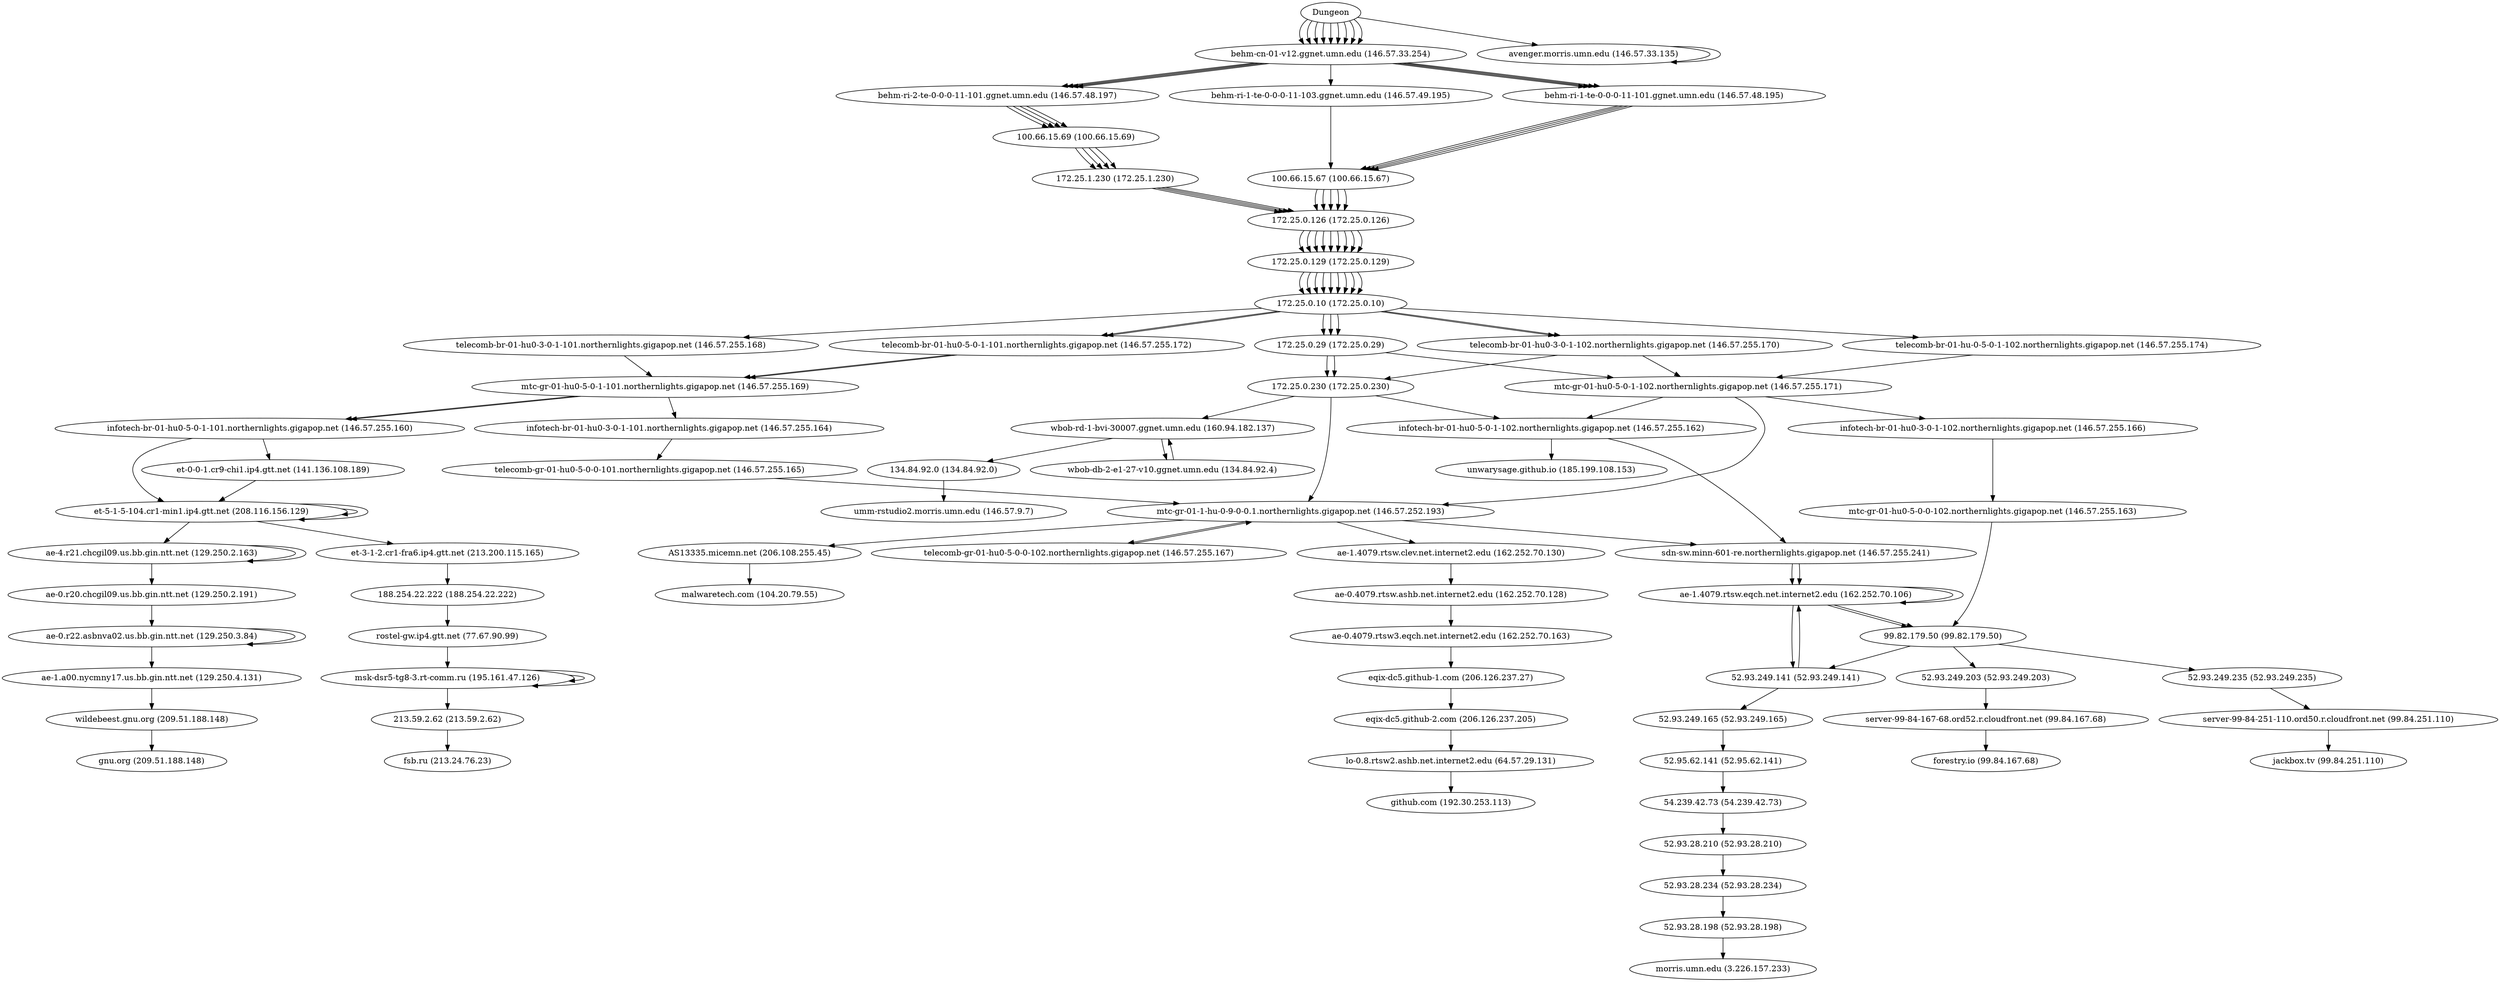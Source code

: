 digraph network {

// traceroute to fsb.ru (213.24.76.23), 60 hops max, 60 byte packets
"Dungeon" -> "behm-cn-01-v12.ggnet.umn.edu (146.57.33.254)";
"behm-cn-01-v12.ggnet.umn.edu (146.57.33.254)" -> "behm-ri-2-te-0-0-0-11-101.ggnet.umn.edu (146.57.48.197)";
"behm-ri-2-te-0-0-0-11-101.ggnet.umn.edu (146.57.48.197)" -> "100.66.15.69 (100.66.15.69)";
"100.66.15.69 (100.66.15.69)" -> "172.25.1.230 (172.25.1.230)";
"172.25.1.230 (172.25.1.230)" -> "172.25.0.126 (172.25.0.126)";
"172.25.0.126 (172.25.0.126)" -> "172.25.0.129 (172.25.0.129)";
"172.25.0.129 (172.25.0.129)" -> "172.25.0.10 (172.25.0.10)";
"172.25.0.10 (172.25.0.10)" -> "telecomb-br-01-hu0-5-0-1-101.northernlights.gigapop.net (146.57.255.172)";
"telecomb-br-01-hu0-5-0-1-101.northernlights.gigapop.net (146.57.255.172)" -> "mtc-gr-01-hu0-5-0-1-101.northernlights.gigapop.net (146.57.255.169)";
"mtc-gr-01-hu0-5-0-1-101.northernlights.gigapop.net (146.57.255.169)" -> "infotech-br-01-hu0-5-0-1-101.northernlights.gigapop.net (146.57.255.160)";
"infotech-br-01-hu0-5-0-1-101.northernlights.gigapop.net (146.57.255.160)" -> "et-5-1-5-104.cr1-min1.ip4.gtt.net (208.116.156.129)";
"et-5-1-5-104.cr1-min1.ip4.gtt.net (208.116.156.129)" -> "et-5-1-5-104.cr1-min1.ip4.gtt.net (208.116.156.129)";
"et-5-1-5-104.cr1-min1.ip4.gtt.net (208.116.156.129)" -> "et-3-1-2.cr1-fra6.ip4.gtt.net (213.200.115.165)";
"et-3-1-2.cr1-fra6.ip4.gtt.net (213.200.115.165)" -> "188.254.22.222 (188.254.22.222)";
"188.254.22.222 (188.254.22.222)" -> "rostel-gw.ip4.gtt.net (77.67.90.99)";
"rostel-gw.ip4.gtt.net (77.67.90.99)" -> "msk-dsr5-tg8-3.rt-comm.ru (195.161.47.126)";
"msk-dsr5-tg8-3.rt-comm.ru (195.161.47.126)" -> "msk-dsr5-tg8-3.rt-comm.ru (195.161.47.126)";
"msk-dsr5-tg8-3.rt-comm.ru (195.161.47.126)" -> "msk-dsr5-tg8-3.rt-comm.ru (195.161.47.126)";
"msk-dsr5-tg8-3.rt-comm.ru (195.161.47.126)" -> "213.59.2.62 (213.59.2.62)";
"213.59.2.62 (213.59.2.62)" -> "fsb.ru (213.24.76.23)";

// traceroute to gnu.org (209.51.188.148), 60 hops max, 60 byte packets
"Dungeon" -> "behm-cn-01-v12.ggnet.umn.edu (146.57.33.254)";
"behm-cn-01-v12.ggnet.umn.edu (146.57.33.254)" -> "behm-ri-1-te-0-0-0-11-101.ggnet.umn.edu (146.57.48.195)";
"behm-ri-1-te-0-0-0-11-101.ggnet.umn.edu (146.57.48.195)" -> "100.66.15.67 (100.66.15.67)";
"100.66.15.67 (100.66.15.67)" -> "172.25.0.126 (172.25.0.126)";
"172.25.0.126 (172.25.0.126)" -> "172.25.0.129 (172.25.0.129)";
"172.25.0.129 (172.25.0.129)" -> "172.25.0.10 (172.25.0.10)";
"172.25.0.10 (172.25.0.10)" -> "telecomb-br-01-hu0-3-0-1-101.northernlights.gigapop.net (146.57.255.168)";
"telecomb-br-01-hu0-3-0-1-101.northernlights.gigapop.net (146.57.255.168)" -> "mtc-gr-01-hu0-5-0-1-101.northernlights.gigapop.net (146.57.255.169)";
"mtc-gr-01-hu0-5-0-1-101.northernlights.gigapop.net (146.57.255.169)" -> "infotech-br-01-hu0-5-0-1-101.northernlights.gigapop.net (146.57.255.160)";
"infotech-br-01-hu0-5-0-1-101.northernlights.gigapop.net (146.57.255.160)" -> "et-0-0-1.cr9-chi1.ip4.gtt.net (141.136.108.189)";
"et-0-0-1.cr9-chi1.ip4.gtt.net (141.136.108.189)" -> "et-5-1-5-104.cr1-min1.ip4.gtt.net (208.116.156.129)";
"et-5-1-5-104.cr1-min1.ip4.gtt.net (208.116.156.129)" -> "et-5-1-5-104.cr1-min1.ip4.gtt.net (208.116.156.129)";
"et-5-1-5-104.cr1-min1.ip4.gtt.net (208.116.156.129)" -> "ae-4.r21.chcgil09.us.bb.gin.ntt.net (129.250.2.163)";
"ae-4.r21.chcgil09.us.bb.gin.ntt.net (129.250.2.163)" -> "ae-4.r21.chcgil09.us.bb.gin.ntt.net (129.250.2.163)";
"ae-4.r21.chcgil09.us.bb.gin.ntt.net (129.250.2.163)" -> "ae-0.r20.chcgil09.us.bb.gin.ntt.net (129.250.2.191)";
"ae-0.r20.chcgil09.us.bb.gin.ntt.net (129.250.2.191)" -> "ae-0.r22.asbnva02.us.bb.gin.ntt.net (129.250.3.84)";
"ae-0.r22.asbnva02.us.bb.gin.ntt.net (129.250.3.84)" -> "ae-0.r22.asbnva02.us.bb.gin.ntt.net (129.250.3.84)";
"ae-0.r22.asbnva02.us.bb.gin.ntt.net (129.250.3.84)" -> "ae-1.a00.nycmny17.us.bb.gin.ntt.net (129.250.4.131)";
"ae-1.a00.nycmny17.us.bb.gin.ntt.net (129.250.4.131)" -> "wildebeest.gnu.org (209.51.188.148)";
"wildebeest.gnu.org (209.51.188.148)" -> "gnu.org (209.51.188.148)";

// traceroute to github.com (192.30.253.113), 60 hops max, 60 byte packets
"Dungeon" -> "behm-cn-01-v12.ggnet.umn.edu (146.57.33.254)";
"behm-cn-01-v12.ggnet.umn.edu (146.57.33.254)" -> "behm-ri-1-te-0-0-0-11-101.ggnet.umn.edu (146.57.48.195)";
"behm-ri-1-te-0-0-0-11-101.ggnet.umn.edu (146.57.48.195)" -> "100.66.15.67 (100.66.15.67)";
"100.66.15.67 (100.66.15.67)" -> "172.25.0.126 (172.25.0.126)";
"172.25.0.126 (172.25.0.126)" -> "172.25.0.129 (172.25.0.129)";
"172.25.0.129 (172.25.0.129)" -> "172.25.0.10 (172.25.0.10)";
"172.25.0.10 (172.25.0.10)" -> "telecomb-br-01-hu0-5-0-1-101.northernlights.gigapop.net (146.57.255.172)";
"telecomb-br-01-hu0-5-0-1-101.northernlights.gigapop.net (146.57.255.172)" -> "mtc-gr-01-hu0-5-0-1-101.northernlights.gigapop.net (146.57.255.169)";
"mtc-gr-01-hu0-5-0-1-101.northernlights.gigapop.net (146.57.255.169)" -> "infotech-br-01-hu0-3-0-1-101.northernlights.gigapop.net (146.57.255.164)";
"infotech-br-01-hu0-3-0-1-101.northernlights.gigapop.net (146.57.255.164)" -> "telecomb-gr-01-hu0-5-0-0-101.northernlights.gigapop.net (146.57.255.165)";
"telecomb-gr-01-hu0-5-0-0-101.northernlights.gigapop.net (146.57.255.165)" -> "mtc-gr-01-1-hu-0-9-0-0.1.northernlights.gigapop.net (146.57.252.193)";
"mtc-gr-01-1-hu-0-9-0-0.1.northernlights.gigapop.net (146.57.252.193)" -> "ae-1.4079.rtsw.clev.net.internet2.edu (162.252.70.130)";
"ae-1.4079.rtsw.clev.net.internet2.edu (162.252.70.130)" -> "ae-0.4079.rtsw.ashb.net.internet2.edu (162.252.70.128)";
"ae-0.4079.rtsw.ashb.net.internet2.edu (162.252.70.128)" -> "ae-0.4079.rtsw3.eqch.net.internet2.edu (162.252.70.163)";
"ae-0.4079.rtsw3.eqch.net.internet2.edu (162.252.70.163)" -> "eqix-dc5.github-1.com (206.126.237.27)";
"eqix-dc5.github-1.com (206.126.237.27)" -> "eqix-dc5.github-2.com (206.126.237.205)";
"eqix-dc5.github-2.com (206.126.237.205)" -> "lo-0.8.rtsw2.ashb.net.internet2.edu (64.57.29.131)";
"lo-0.8.rtsw2.ashb.net.internet2.edu (64.57.29.131)" -> "github.com (192.30.253.113)";

// traceroute to avenger.morris.umn.edu (146.57.33.135), 60 hops max, 60 byte packets
"Dungeon" -> "avenger.morris.umn.edu (146.57.33.135)";
"avenger.morris.umn.edu (146.57.33.135)" -> "avenger.morris.umn.edu (146.57.33.135)";

// traceroute to morris.umn.edu (3.226.157.233), 60 hops max, 60 byte packets
"Dungeon" -> "behm-cn-01-v12.ggnet.umn.edu (146.57.33.254)";
"behm-cn-01-v12.ggnet.umn.edu (146.57.33.254)" -> "behm-ri-2-te-0-0-0-11-101.ggnet.umn.edu (146.57.48.197)";
"behm-ri-2-te-0-0-0-11-101.ggnet.umn.edu (146.57.48.197)" -> "100.66.15.69 (100.66.15.69)";
"100.66.15.69 (100.66.15.69)" -> "172.25.1.230 (172.25.1.230)";
"172.25.1.230 (172.25.1.230)" -> "172.25.0.126 (172.25.0.126)";
"172.25.0.126 (172.25.0.126)" -> "172.25.0.129 (172.25.0.129)";
"172.25.0.129 (172.25.0.129)" -> "172.25.0.10 (172.25.0.10)";
"172.25.0.10 (172.25.0.10)" -> "172.25.0.29 (172.25.0.29)";
"172.25.0.29 (172.25.0.29)" -> "172.25.0.230 (172.25.0.230)";
"172.25.0.230 (172.25.0.230)" -> "infotech-br-01-hu0-5-0-1-102.northernlights.gigapop.net (146.57.255.162)";
"infotech-br-01-hu0-5-0-1-102.northernlights.gigapop.net (146.57.255.162)" -> "sdn-sw.minn-601-re.northernlights.gigapop.net (146.57.255.241)";
"sdn-sw.minn-601-re.northernlights.gigapop.net (146.57.255.241)" -> "ae-1.4079.rtsw.eqch.net.internet2.edu (162.252.70.106)";
"ae-1.4079.rtsw.eqch.net.internet2.edu (162.252.70.106)" -> "ae-1.4079.rtsw.eqch.net.internet2.edu (162.252.70.106)";
"ae-1.4079.rtsw.eqch.net.internet2.edu (162.252.70.106)" -> "52.93.249.141 (52.93.249.141)";
"52.93.249.141 (52.93.249.141)" -> "52.93.249.165 (52.93.249.165)";
"52.93.249.165 (52.93.249.165)" -> "52.95.62.141 (52.95.62.141)";
"52.95.62.141 (52.95.62.141)" -> "54.239.42.73 (54.239.42.73)";
"54.239.42.73 (54.239.42.73)" -> "52.93.28.210 (52.93.28.210)";
"52.93.28.210 (52.93.28.210)" -> "52.93.28.234 (52.93.28.234)";
"52.93.28.234 (52.93.28.234)" -> "52.93.28.198 (52.93.28.198)";
"52.93.28.198 (52.93.28.198)" -> "morris.umn.edu (3.226.157.233)";

// traceroute to malwaretech.com (104.20.79.55), 60 hops max, 60 byte packets
"Dungeon" -> "behm-cn-01-v12.ggnet.umn.edu (146.57.33.254)";
"behm-cn-01-v12.ggnet.umn.edu (146.57.33.254)" -> "behm-ri-2-te-0-0-0-11-101.ggnet.umn.edu (146.57.48.197)";
"behm-ri-2-te-0-0-0-11-101.ggnet.umn.edu (146.57.48.197)" -> "100.66.15.69 (100.66.15.69)";
"100.66.15.69 (100.66.15.69)" -> "172.25.1.230 (172.25.1.230)";
"172.25.1.230 (172.25.1.230)" -> "172.25.0.126 (172.25.0.126)";
"172.25.0.126 (172.25.0.126)" -> "172.25.0.129 (172.25.0.129)";
"172.25.0.129 (172.25.0.129)" -> "172.25.0.10 (172.25.0.10)";
"172.25.0.10 (172.25.0.10)" -> "telecomb-br-01-hu0-3-0-1-102.northernlights.gigapop.net (146.57.255.170)";
"telecomb-br-01-hu0-3-0-1-102.northernlights.gigapop.net (146.57.255.170)" -> "172.25.0.230 (172.25.0.230)";
"172.25.0.230 (172.25.0.230)" -> "mtc-gr-01-1-hu-0-9-0-0.1.northernlights.gigapop.net (146.57.252.193)";
"mtc-gr-01-1-hu-0-9-0-0.1.northernlights.gigapop.net (146.57.252.193)" -> "AS13335.micemn.net (206.108.255.45)";
"AS13335.micemn.net (206.108.255.45)" -> "malwaretech.com (104.20.79.55)";

// traceroute to forestry.io (99.84.167.68), 60 hops max, 60 byte packets
"Dungeon" -> "behm-cn-01-v12.ggnet.umn.edu (146.57.33.254)";
"behm-cn-01-v12.ggnet.umn.edu (146.57.33.254)" -> "behm-ri-1-te-0-0-0-11-101.ggnet.umn.edu (146.57.48.195)";
"behm-ri-1-te-0-0-0-11-101.ggnet.umn.edu (146.57.48.195)" -> "100.66.15.67 (100.66.15.67)";
"100.66.15.67 (100.66.15.67)" -> "172.25.0.126 (172.25.0.126)";
"172.25.0.126 (172.25.0.126)" -> "172.25.0.129 (172.25.0.129)";
"172.25.0.129 (172.25.0.129)" -> "172.25.0.10 (172.25.0.10)";
"172.25.0.10 (172.25.0.10)" -> "telecomb-br-01-hu0-3-0-1-102.northernlights.gigapop.net (146.57.255.170)";
"telecomb-br-01-hu0-3-0-1-102.northernlights.gigapop.net (146.57.255.170)" -> "mtc-gr-01-hu0-5-0-1-102.northernlights.gigapop.net (146.57.255.171)";
"mtc-gr-01-hu0-5-0-1-102.northernlights.gigapop.net (146.57.255.171)" -> "infotech-br-01-hu0-3-0-1-102.northernlights.gigapop.net (146.57.255.166)";
"infotech-br-01-hu0-3-0-1-102.northernlights.gigapop.net (146.57.255.166)" -> "mtc-gr-01-hu0-5-0-0-102.northernlights.gigapop.net (146.57.255.163)";
"mtc-gr-01-hu0-5-0-0-102.northernlights.gigapop.net (146.57.255.163)" -> "99.82.179.50 (99.82.179.50)";
"99.82.179.50 (99.82.179.50)" -> "52.93.249.141 (52.93.249.141)";
"52.93.249.141 (52.93.249.141)" -> "ae-1.4079.rtsw.eqch.net.internet2.edu (162.252.70.106)";
"ae-1.4079.rtsw.eqch.net.internet2.edu (162.252.70.106)" -> "99.82.179.50 (99.82.179.50)";
"99.82.179.50 (99.82.179.50)" -> "52.93.249.203 (52.93.249.203)";
"52.93.249.203 (52.93.249.203)" -> "server-99-84-167-68.ord52.r.cloudfront.net (99.84.167.68)";
"server-99-84-167-68.ord52.r.cloudfront.net (99.84.167.68)" -> "forestry.io (99.84.167.68)";

// traceroute to unwarysage.github.io (185.199.108.153), 60 hops max, 60 byte packets
"Dungeon" -> "behm-cn-01-v12.ggnet.umn.edu (146.57.33.254)";
"behm-cn-01-v12.ggnet.umn.edu (146.57.33.254)" -> "behm-ri-2-te-0-0-0-11-101.ggnet.umn.edu (146.57.48.197)";
"behm-ri-2-te-0-0-0-11-101.ggnet.umn.edu (146.57.48.197)" -> "100.66.15.69 (100.66.15.69)";
"100.66.15.69 (100.66.15.69)" -> "172.25.1.230 (172.25.1.230)";
"172.25.1.230 (172.25.1.230)" -> "172.25.0.126 (172.25.0.126)";
"172.25.0.126 (172.25.0.126)" -> "172.25.0.129 (172.25.0.129)";
"172.25.0.129 (172.25.0.129)" -> "172.25.0.10 (172.25.0.10)";
"172.25.0.10 (172.25.0.10)" -> "telecomb-br-01-hu-0-5-0-1-102.northernlights.gigapop.net (146.57.255.174)";
"telecomb-br-01-hu-0-5-0-1-102.northernlights.gigapop.net (146.57.255.174)" -> "mtc-gr-01-hu0-5-0-1-102.northernlights.gigapop.net (146.57.255.171)";
"mtc-gr-01-hu0-5-0-1-102.northernlights.gigapop.net (146.57.255.171)" -> "infotech-br-01-hu0-5-0-1-102.northernlights.gigapop.net (146.57.255.162)";
"infotech-br-01-hu0-5-0-1-102.northernlights.gigapop.net (146.57.255.162)" -> "unwarysage.github.io (185.199.108.153)";

// traceroute to jackbox.tv (99.84.251.110), 60 hops max, 60 byte packets
"Dungeon" -> "behm-cn-01-v12.ggnet.umn.edu (146.57.33.254)";
"behm-cn-01-v12.ggnet.umn.edu (146.57.33.254)" -> "behm-ri-1-te-0-0-0-11-101.ggnet.umn.edu (146.57.48.195)";
"behm-ri-1-te-0-0-0-11-101.ggnet.umn.edu (146.57.48.195)" -> "100.66.15.67 (100.66.15.67)";
"100.66.15.67 (100.66.15.67)" -> "172.25.0.126 (172.25.0.126)";
"172.25.0.126 (172.25.0.126)" -> "172.25.0.129 (172.25.0.129)";
"172.25.0.129 (172.25.0.129)" -> "172.25.0.10 (172.25.0.10)";
"172.25.0.10 (172.25.0.10)" -> "172.25.0.29 (172.25.0.29)";
"172.25.0.29 (172.25.0.29)" -> "mtc-gr-01-hu0-5-0-1-102.northernlights.gigapop.net (146.57.255.171)";
"mtc-gr-01-hu0-5-0-1-102.northernlights.gigapop.net (146.57.255.171)" -> "mtc-gr-01-1-hu-0-9-0-0.1.northernlights.gigapop.net (146.57.252.193)";
"mtc-gr-01-1-hu-0-9-0-0.1.northernlights.gigapop.net (146.57.252.193)" -> "telecomb-gr-01-hu0-5-0-0-102.northernlights.gigapop.net (146.57.255.167)";
"telecomb-gr-01-hu0-5-0-0-102.northernlights.gigapop.net (146.57.255.167)" -> "mtc-gr-01-1-hu-0-9-0-0.1.northernlights.gigapop.net (146.57.252.193)";
"mtc-gr-01-1-hu-0-9-0-0.1.northernlights.gigapop.net (146.57.252.193)" -> "sdn-sw.minn-601-re.northernlights.gigapop.net (146.57.255.241)";
"sdn-sw.minn-601-re.northernlights.gigapop.net (146.57.255.241)" -> "ae-1.4079.rtsw.eqch.net.internet2.edu (162.252.70.106)";
"ae-1.4079.rtsw.eqch.net.internet2.edu (162.252.70.106)" -> "99.82.179.50 (99.82.179.50)";
"99.82.179.50 (99.82.179.50)" -> "52.93.249.235 (52.93.249.235)";
"52.93.249.235 (52.93.249.235)" -> "server-99-84-251-110.ord50.r.cloudfront.net (99.84.251.110)";
"server-99-84-251-110.ord50.r.cloudfront.net (99.84.251.110)" -> "jackbox.tv (99.84.251.110)";

// traceroute to umm-rstudio2.morris.umn.edu (146.57.9.7), 60 hops max, 60 byte packets
"Dungeon" -> "behm-cn-01-v12.ggnet.umn.edu (146.57.33.254)";
"behm-cn-01-v12.ggnet.umn.edu (146.57.33.254)" -> "behm-ri-1-te-0-0-0-11-103.ggnet.umn.edu (146.57.49.195)";
"behm-ri-1-te-0-0-0-11-103.ggnet.umn.edu (146.57.49.195)" -> "100.66.15.67 (100.66.15.67)";
"100.66.15.67 (100.66.15.67)" -> "172.25.0.126 (172.25.0.126)";
"172.25.0.126 (172.25.0.126)" -> "172.25.0.129 (172.25.0.129)";
"172.25.0.129 (172.25.0.129)" -> "172.25.0.10 (172.25.0.10)";
"172.25.0.10 (172.25.0.10)" -> "172.25.0.29 (172.25.0.29)";
"172.25.0.29 (172.25.0.29)" -> "172.25.0.230 (172.25.0.230)";
"172.25.0.230 (172.25.0.230)" -> "wbob-rd-1-bvi-30007.ggnet.umn.edu (160.94.182.137)";
"wbob-rd-1-bvi-30007.ggnet.umn.edu (160.94.182.137)" -> "wbob-db-2-e1-27-v10.ggnet.umn.edu (134.84.92.4)";
"wbob-db-2-e1-27-v10.ggnet.umn.edu (134.84.92.4)" -> "wbob-rd-1-bvi-30007.ggnet.umn.edu (160.94.182.137)";
"wbob-rd-1-bvi-30007.ggnet.umn.edu (160.94.182.137)" -> "134.84.92.0 (134.84.92.0)";
"134.84.92.0 (134.84.92.0)" -> "umm-rstudio2.morris.umn.edu (146.57.9.7)";
}
